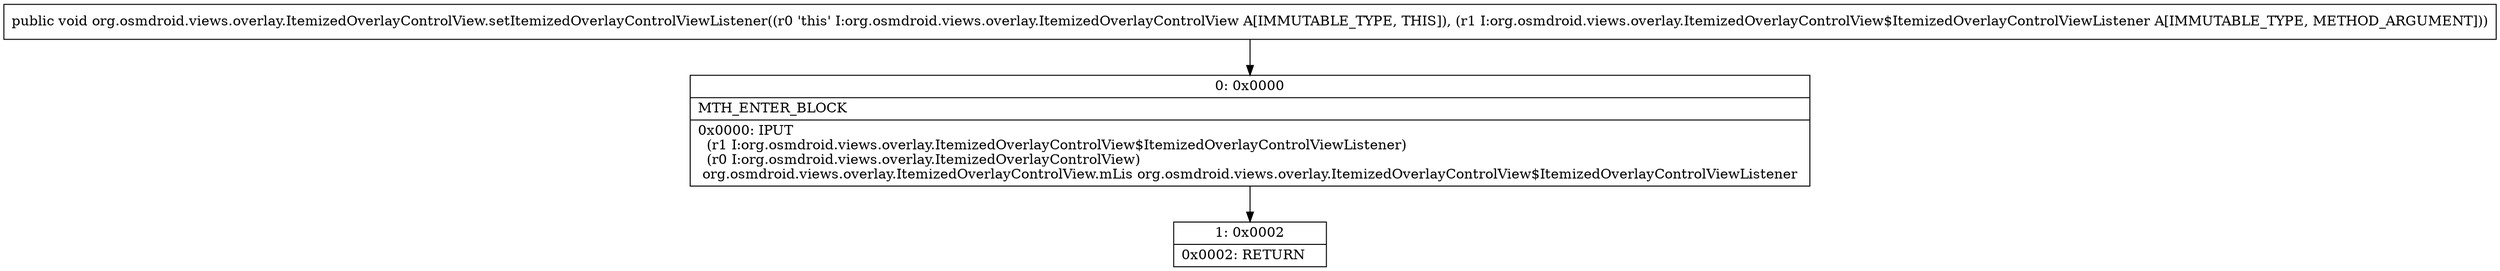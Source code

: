 digraph "CFG fororg.osmdroid.views.overlay.ItemizedOverlayControlView.setItemizedOverlayControlViewListener(Lorg\/osmdroid\/views\/overlay\/ItemizedOverlayControlView$ItemizedOverlayControlViewListener;)V" {
Node_0 [shape=record,label="{0\:\ 0x0000|MTH_ENTER_BLOCK\l|0x0000: IPUT  \l  (r1 I:org.osmdroid.views.overlay.ItemizedOverlayControlView$ItemizedOverlayControlViewListener)\l  (r0 I:org.osmdroid.views.overlay.ItemizedOverlayControlView)\l org.osmdroid.views.overlay.ItemizedOverlayControlView.mLis org.osmdroid.views.overlay.ItemizedOverlayControlView$ItemizedOverlayControlViewListener \l}"];
Node_1 [shape=record,label="{1\:\ 0x0002|0x0002: RETURN   \l}"];
MethodNode[shape=record,label="{public void org.osmdroid.views.overlay.ItemizedOverlayControlView.setItemizedOverlayControlViewListener((r0 'this' I:org.osmdroid.views.overlay.ItemizedOverlayControlView A[IMMUTABLE_TYPE, THIS]), (r1 I:org.osmdroid.views.overlay.ItemizedOverlayControlView$ItemizedOverlayControlViewListener A[IMMUTABLE_TYPE, METHOD_ARGUMENT])) }"];
MethodNode -> Node_0;
Node_0 -> Node_1;
}

